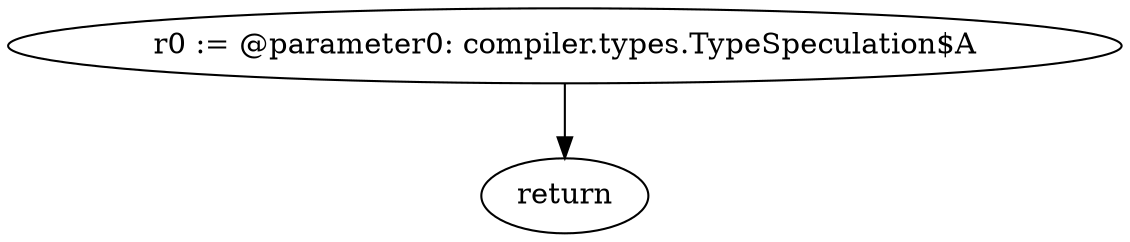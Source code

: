 digraph "unitGraph" {
    "r0 := @parameter0: compiler.types.TypeSpeculation$A"
    "return"
    "r0 := @parameter0: compiler.types.TypeSpeculation$A"->"return";
}
